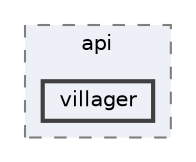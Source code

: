 digraph "villager"
{
 // LATEX_PDF_SIZE
  bgcolor="transparent";
  edge [fontname=Helvetica,fontsize=10,labelfontname=Helvetica,labelfontsize=10];
  node [fontname=Helvetica,fontsize=10,shape=box,height=0.2,width=0.4];
  compound=true
  subgraph clusterdir_57799d9d50d0036b87fa9ec9caa8eebf {
    graph [ bgcolor="#edf0f7", pencolor="grey50", label="api", fontname=Helvetica,fontsize=10 style="filled,dashed", URL="dir_57799d9d50d0036b87fa9ec9caa8eebf.html",tooltip=""]
  dir_1acec8f28c006af6874815d674f07039 [label="villager", fillcolor="#edf0f7", color="grey25", style="filled,bold", URL="dir_1acec8f28c006af6874815d674f07039.html",tooltip=""];
  }
}
